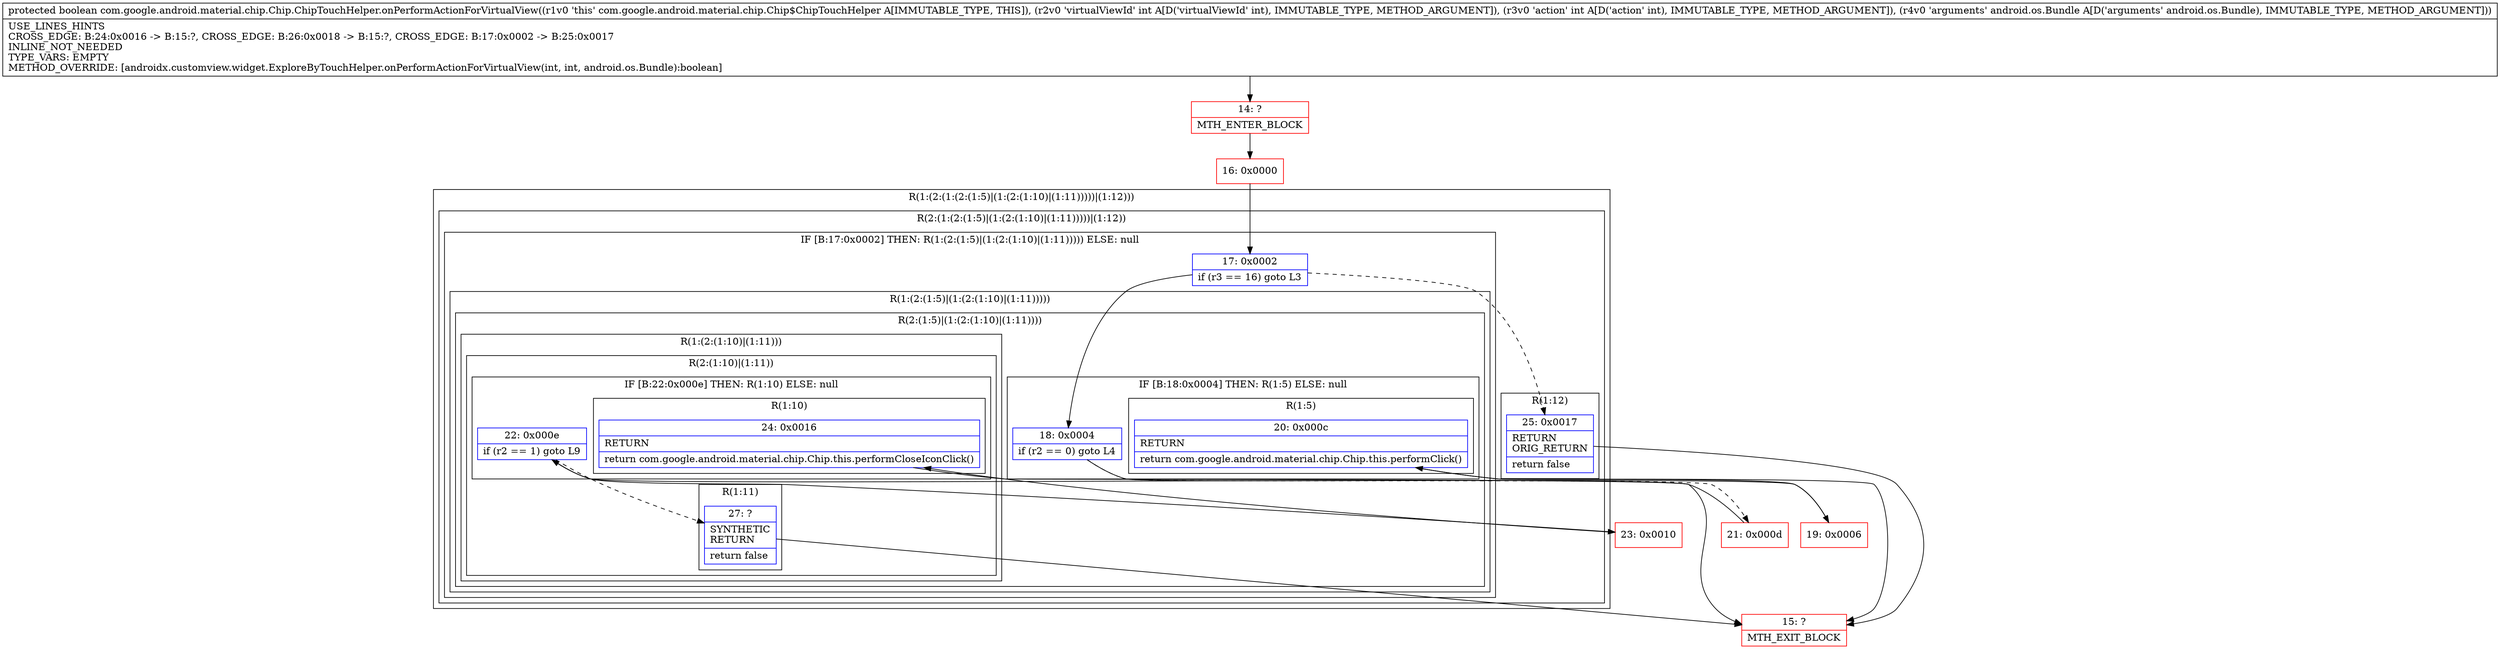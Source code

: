 digraph "CFG forcom.google.android.material.chip.Chip.ChipTouchHelper.onPerformActionForVirtualView(IILandroid\/os\/Bundle;)Z" {
subgraph cluster_Region_1563187792 {
label = "R(1:(2:(1:(2:(1:5)|(1:(2:(1:10)|(1:11)))))|(1:12)))";
node [shape=record,color=blue];
subgraph cluster_Region_504823744 {
label = "R(2:(1:(2:(1:5)|(1:(2:(1:10)|(1:11)))))|(1:12))";
node [shape=record,color=blue];
subgraph cluster_IfRegion_1446432118 {
label = "IF [B:17:0x0002] THEN: R(1:(2:(1:5)|(1:(2:(1:10)|(1:11))))) ELSE: null";
node [shape=record,color=blue];
Node_17 [shape=record,label="{17\:\ 0x0002|if (r3 == 16) goto L3\l}"];
subgraph cluster_Region_1681217772 {
label = "R(1:(2:(1:5)|(1:(2:(1:10)|(1:11)))))";
node [shape=record,color=blue];
subgraph cluster_Region_1534353632 {
label = "R(2:(1:5)|(1:(2:(1:10)|(1:11))))";
node [shape=record,color=blue];
subgraph cluster_IfRegion_1916107953 {
label = "IF [B:18:0x0004] THEN: R(1:5) ELSE: null";
node [shape=record,color=blue];
Node_18 [shape=record,label="{18\:\ 0x0004|if (r2 == 0) goto L4\l}"];
subgraph cluster_Region_310919932 {
label = "R(1:5)";
node [shape=record,color=blue];
Node_20 [shape=record,label="{20\:\ 0x000c|RETURN\l|return com.google.android.material.chip.Chip.this.performClick()\l}"];
}
}
subgraph cluster_Region_1546947193 {
label = "R(1:(2:(1:10)|(1:11)))";
node [shape=record,color=blue];
subgraph cluster_Region_616534655 {
label = "R(2:(1:10)|(1:11))";
node [shape=record,color=blue];
subgraph cluster_IfRegion_2100732589 {
label = "IF [B:22:0x000e] THEN: R(1:10) ELSE: null";
node [shape=record,color=blue];
Node_22 [shape=record,label="{22\:\ 0x000e|if (r2 == 1) goto L9\l}"];
subgraph cluster_Region_771326037 {
label = "R(1:10)";
node [shape=record,color=blue];
Node_24 [shape=record,label="{24\:\ 0x0016|RETURN\l|return com.google.android.material.chip.Chip.this.performCloseIconClick()\l}"];
}
}
subgraph cluster_Region_1432793297 {
label = "R(1:11)";
node [shape=record,color=blue];
Node_27 [shape=record,label="{27\:\ ?|SYNTHETIC\lRETURN\l|return false\l}"];
}
}
}
}
}
}
subgraph cluster_Region_219348072 {
label = "R(1:12)";
node [shape=record,color=blue];
Node_25 [shape=record,label="{25\:\ 0x0017|RETURN\lORIG_RETURN\l|return false\l}"];
}
}
}
Node_14 [shape=record,color=red,label="{14\:\ ?|MTH_ENTER_BLOCK\l}"];
Node_16 [shape=record,color=red,label="{16\:\ 0x0000}"];
Node_19 [shape=record,color=red,label="{19\:\ 0x0006}"];
Node_15 [shape=record,color=red,label="{15\:\ ?|MTH_EXIT_BLOCK\l}"];
Node_21 [shape=record,color=red,label="{21\:\ 0x000d}"];
Node_23 [shape=record,color=red,label="{23\:\ 0x0010}"];
MethodNode[shape=record,label="{protected boolean com.google.android.material.chip.Chip.ChipTouchHelper.onPerformActionForVirtualView((r1v0 'this' com.google.android.material.chip.Chip$ChipTouchHelper A[IMMUTABLE_TYPE, THIS]), (r2v0 'virtualViewId' int A[D('virtualViewId' int), IMMUTABLE_TYPE, METHOD_ARGUMENT]), (r3v0 'action' int A[D('action' int), IMMUTABLE_TYPE, METHOD_ARGUMENT]), (r4v0 'arguments' android.os.Bundle A[D('arguments' android.os.Bundle), IMMUTABLE_TYPE, METHOD_ARGUMENT]))  | USE_LINES_HINTS\lCROSS_EDGE: B:24:0x0016 \-\> B:15:?, CROSS_EDGE: B:26:0x0018 \-\> B:15:?, CROSS_EDGE: B:17:0x0002 \-\> B:25:0x0017\lINLINE_NOT_NEEDED\lTYPE_VARS: EMPTY\lMETHOD_OVERRIDE: [androidx.customview.widget.ExploreByTouchHelper.onPerformActionForVirtualView(int, int, android.os.Bundle):boolean]\l}"];
MethodNode -> Node_14;Node_17 -> Node_18;
Node_17 -> Node_25[style=dashed];
Node_18 -> Node_19;
Node_18 -> Node_21[style=dashed];
Node_20 -> Node_15;
Node_22 -> Node_23;
Node_22 -> Node_27[style=dashed];
Node_24 -> Node_15;
Node_27 -> Node_15;
Node_25 -> Node_15;
Node_14 -> Node_16;
Node_16 -> Node_17;
Node_19 -> Node_20;
Node_21 -> Node_22;
Node_23 -> Node_24;
}

